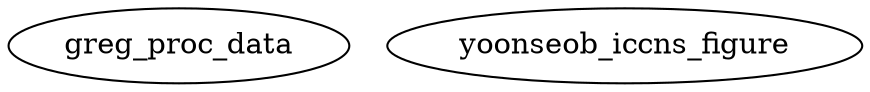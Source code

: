 /* Created by mdot for Matlab */
digraph m2html {

  greg_proc_data [URL="greg_proc_data.html"];
  yoonseob_iccns_figure [URL="yoonseob_iccns_figure.html"];
}
